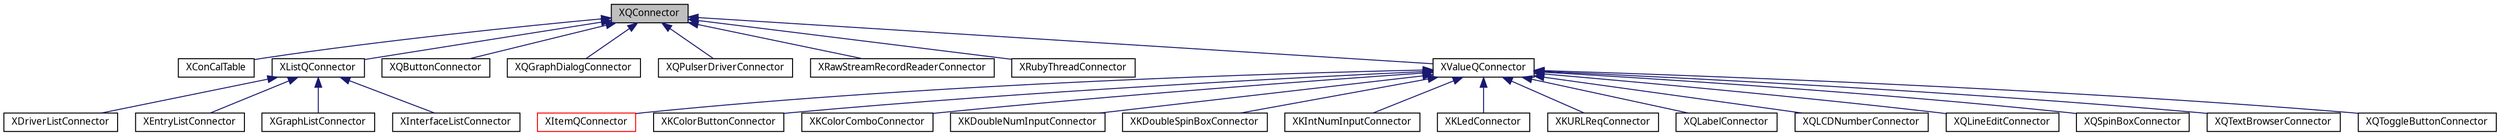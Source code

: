 digraph G
{
  edge [fontname="FreeSans.ttf",fontsize=10,labelfontname="FreeSans.ttf",labelfontsize=10];
  node [fontname="FreeSans.ttf",fontsize=10,shape=record];
  Node1 [label="XQConnector",height=0.2,width=0.4,color="black", fillcolor="grey75", style="filled" fontcolor="black"];
  Node1 -> Node2 [dir=back,color="midnightblue",fontsize=10,style="solid",fontname="FreeSans.ttf"];
  Node2 [label="XConCalTable",height=0.2,width=0.4,color="black", fillcolor="white", style="filled",URL="$class_x_con_cal_table.html"];
  Node1 -> Node3 [dir=back,color="midnightblue",fontsize=10,style="solid",fontname="FreeSans.ttf"];
  Node3 [label="XListQConnector",height=0.2,width=0.4,color="black", fillcolor="white", style="filled",URL="$class_x_list_q_connector.html"];
  Node3 -> Node4 [dir=back,color="midnightblue",fontsize=10,style="solid",fontname="FreeSans.ttf"];
  Node4 [label="XDriverListConnector",height=0.2,width=0.4,color="black", fillcolor="white", style="filled",URL="$class_x_driver_list_connector.html"];
  Node3 -> Node5 [dir=back,color="midnightblue",fontsize=10,style="solid",fontname="FreeSans.ttf"];
  Node5 [label="XEntryListConnector",height=0.2,width=0.4,color="black", fillcolor="white", style="filled",URL="$class_x_entry_list_connector.html"];
  Node3 -> Node6 [dir=back,color="midnightblue",fontsize=10,style="solid",fontname="FreeSans.ttf"];
  Node6 [label="XGraphListConnector",height=0.2,width=0.4,color="black", fillcolor="white", style="filled",URL="$class_x_graph_list_connector.html"];
  Node3 -> Node7 [dir=back,color="midnightblue",fontsize=10,style="solid",fontname="FreeSans.ttf"];
  Node7 [label="XInterfaceListConnector",height=0.2,width=0.4,color="black", fillcolor="white", style="filled",URL="$class_x_interface_list_connector.html"];
  Node1 -> Node8 [dir=back,color="midnightblue",fontsize=10,style="solid",fontname="FreeSans.ttf"];
  Node8 [label="XQButtonConnector",height=0.2,width=0.4,color="black", fillcolor="white", style="filled",URL="$class_x_q_button_connector.html"];
  Node1 -> Node9 [dir=back,color="midnightblue",fontsize=10,style="solid",fontname="FreeSans.ttf"];
  Node9 [label="XQGraphDialogConnector",height=0.2,width=0.4,color="black", fillcolor="white", style="filled",URL="$class_x_q_graph_dialog_connector.html"];
  Node1 -> Node10 [dir=back,color="midnightblue",fontsize=10,style="solid",fontname="FreeSans.ttf"];
  Node10 [label="XQPulserDriverConnector",height=0.2,width=0.4,color="black", fillcolor="white", style="filled",URL="$class_x_q_pulser_driver_connector.html"];
  Node1 -> Node11 [dir=back,color="midnightblue",fontsize=10,style="solid",fontname="FreeSans.ttf"];
  Node11 [label="XRawStreamRecordReaderConnector",height=0.2,width=0.4,color="black", fillcolor="white", style="filled",URL="$class_x_raw_stream_record_reader_connector.html"];
  Node1 -> Node12 [dir=back,color="midnightblue",fontsize=10,style="solid",fontname="FreeSans.ttf"];
  Node12 [label="XRubyThreadConnector",height=0.2,width=0.4,color="black", fillcolor="white", style="filled",URL="$class_x_ruby_thread_connector.html"];
  Node1 -> Node13 [dir=back,color="midnightblue",fontsize=10,style="solid",fontname="FreeSans.ttf"];
  Node13 [label="XValueQConnector",height=0.2,width=0.4,color="black", fillcolor="white", style="filled",URL="$class_x_value_q_connector.html"];
  Node13 -> Node14 [dir=back,color="midnightblue",fontsize=10,style="solid",fontname="FreeSans.ttf"];
  Node14 [label="XItemQConnector",height=0.2,width=0.4,color="red", fillcolor="white", style="filled",URL="$class_x_item_q_connector.html"];
  Node13 -> Node15 [dir=back,color="midnightblue",fontsize=10,style="solid",fontname="FreeSans.ttf"];
  Node15 [label="XKColorButtonConnector",height=0.2,width=0.4,color="black", fillcolor="white", style="filled",URL="$class_x_k_color_button_connector.html"];
  Node13 -> Node16 [dir=back,color="midnightblue",fontsize=10,style="solid",fontname="FreeSans.ttf"];
  Node16 [label="XKColorComboConnector",height=0.2,width=0.4,color="black", fillcolor="white", style="filled",URL="$class_x_k_color_combo_connector.html"];
  Node13 -> Node17 [dir=back,color="midnightblue",fontsize=10,style="solid",fontname="FreeSans.ttf"];
  Node17 [label="XKDoubleNumInputConnector",height=0.2,width=0.4,color="black", fillcolor="white", style="filled",URL="$class_x_k_double_num_input_connector.html"];
  Node13 -> Node18 [dir=back,color="midnightblue",fontsize=10,style="solid",fontname="FreeSans.ttf"];
  Node18 [label="XKDoubleSpinBoxConnector",height=0.2,width=0.4,color="black", fillcolor="white", style="filled",URL="$class_x_k_double_spin_box_connector.html"];
  Node13 -> Node19 [dir=back,color="midnightblue",fontsize=10,style="solid",fontname="FreeSans.ttf"];
  Node19 [label="XKIntNumInputConnector",height=0.2,width=0.4,color="black", fillcolor="white", style="filled",URL="$class_x_k_int_num_input_connector.html"];
  Node13 -> Node20 [dir=back,color="midnightblue",fontsize=10,style="solid",fontname="FreeSans.ttf"];
  Node20 [label="XKLedConnector",height=0.2,width=0.4,color="black", fillcolor="white", style="filled",URL="$class_x_k_led_connector.html"];
  Node13 -> Node21 [dir=back,color="midnightblue",fontsize=10,style="solid",fontname="FreeSans.ttf"];
  Node21 [label="XKURLReqConnector",height=0.2,width=0.4,color="black", fillcolor="white", style="filled",URL="$class_x_k_u_r_l_req_connector.html"];
  Node13 -> Node22 [dir=back,color="midnightblue",fontsize=10,style="solid",fontname="FreeSans.ttf"];
  Node22 [label="XQLabelConnector",height=0.2,width=0.4,color="black", fillcolor="white", style="filled",URL="$class_x_q_label_connector.html"];
  Node13 -> Node23 [dir=back,color="midnightblue",fontsize=10,style="solid",fontname="FreeSans.ttf"];
  Node23 [label="XQLCDNumberConnector",height=0.2,width=0.4,color="black", fillcolor="white", style="filled",URL="$class_x_q_l_c_d_number_connector.html"];
  Node13 -> Node24 [dir=back,color="midnightblue",fontsize=10,style="solid",fontname="FreeSans.ttf"];
  Node24 [label="XQLineEditConnector",height=0.2,width=0.4,color="black", fillcolor="white", style="filled",URL="$class_x_q_line_edit_connector.html"];
  Node13 -> Node25 [dir=back,color="midnightblue",fontsize=10,style="solid",fontname="FreeSans.ttf"];
  Node25 [label="XQSpinBoxConnector",height=0.2,width=0.4,color="black", fillcolor="white", style="filled",URL="$class_x_q_spin_box_connector.html"];
  Node13 -> Node26 [dir=back,color="midnightblue",fontsize=10,style="solid",fontname="FreeSans.ttf"];
  Node26 [label="XQTextBrowserConnector",height=0.2,width=0.4,color="black", fillcolor="white", style="filled",URL="$class_x_q_text_browser_connector.html"];
  Node13 -> Node27 [dir=back,color="midnightblue",fontsize=10,style="solid",fontname="FreeSans.ttf"];
  Node27 [label="XQToggleButtonConnector",height=0.2,width=0.4,color="black", fillcolor="white", style="filled",URL="$class_x_q_toggle_button_connector.html"];
}
